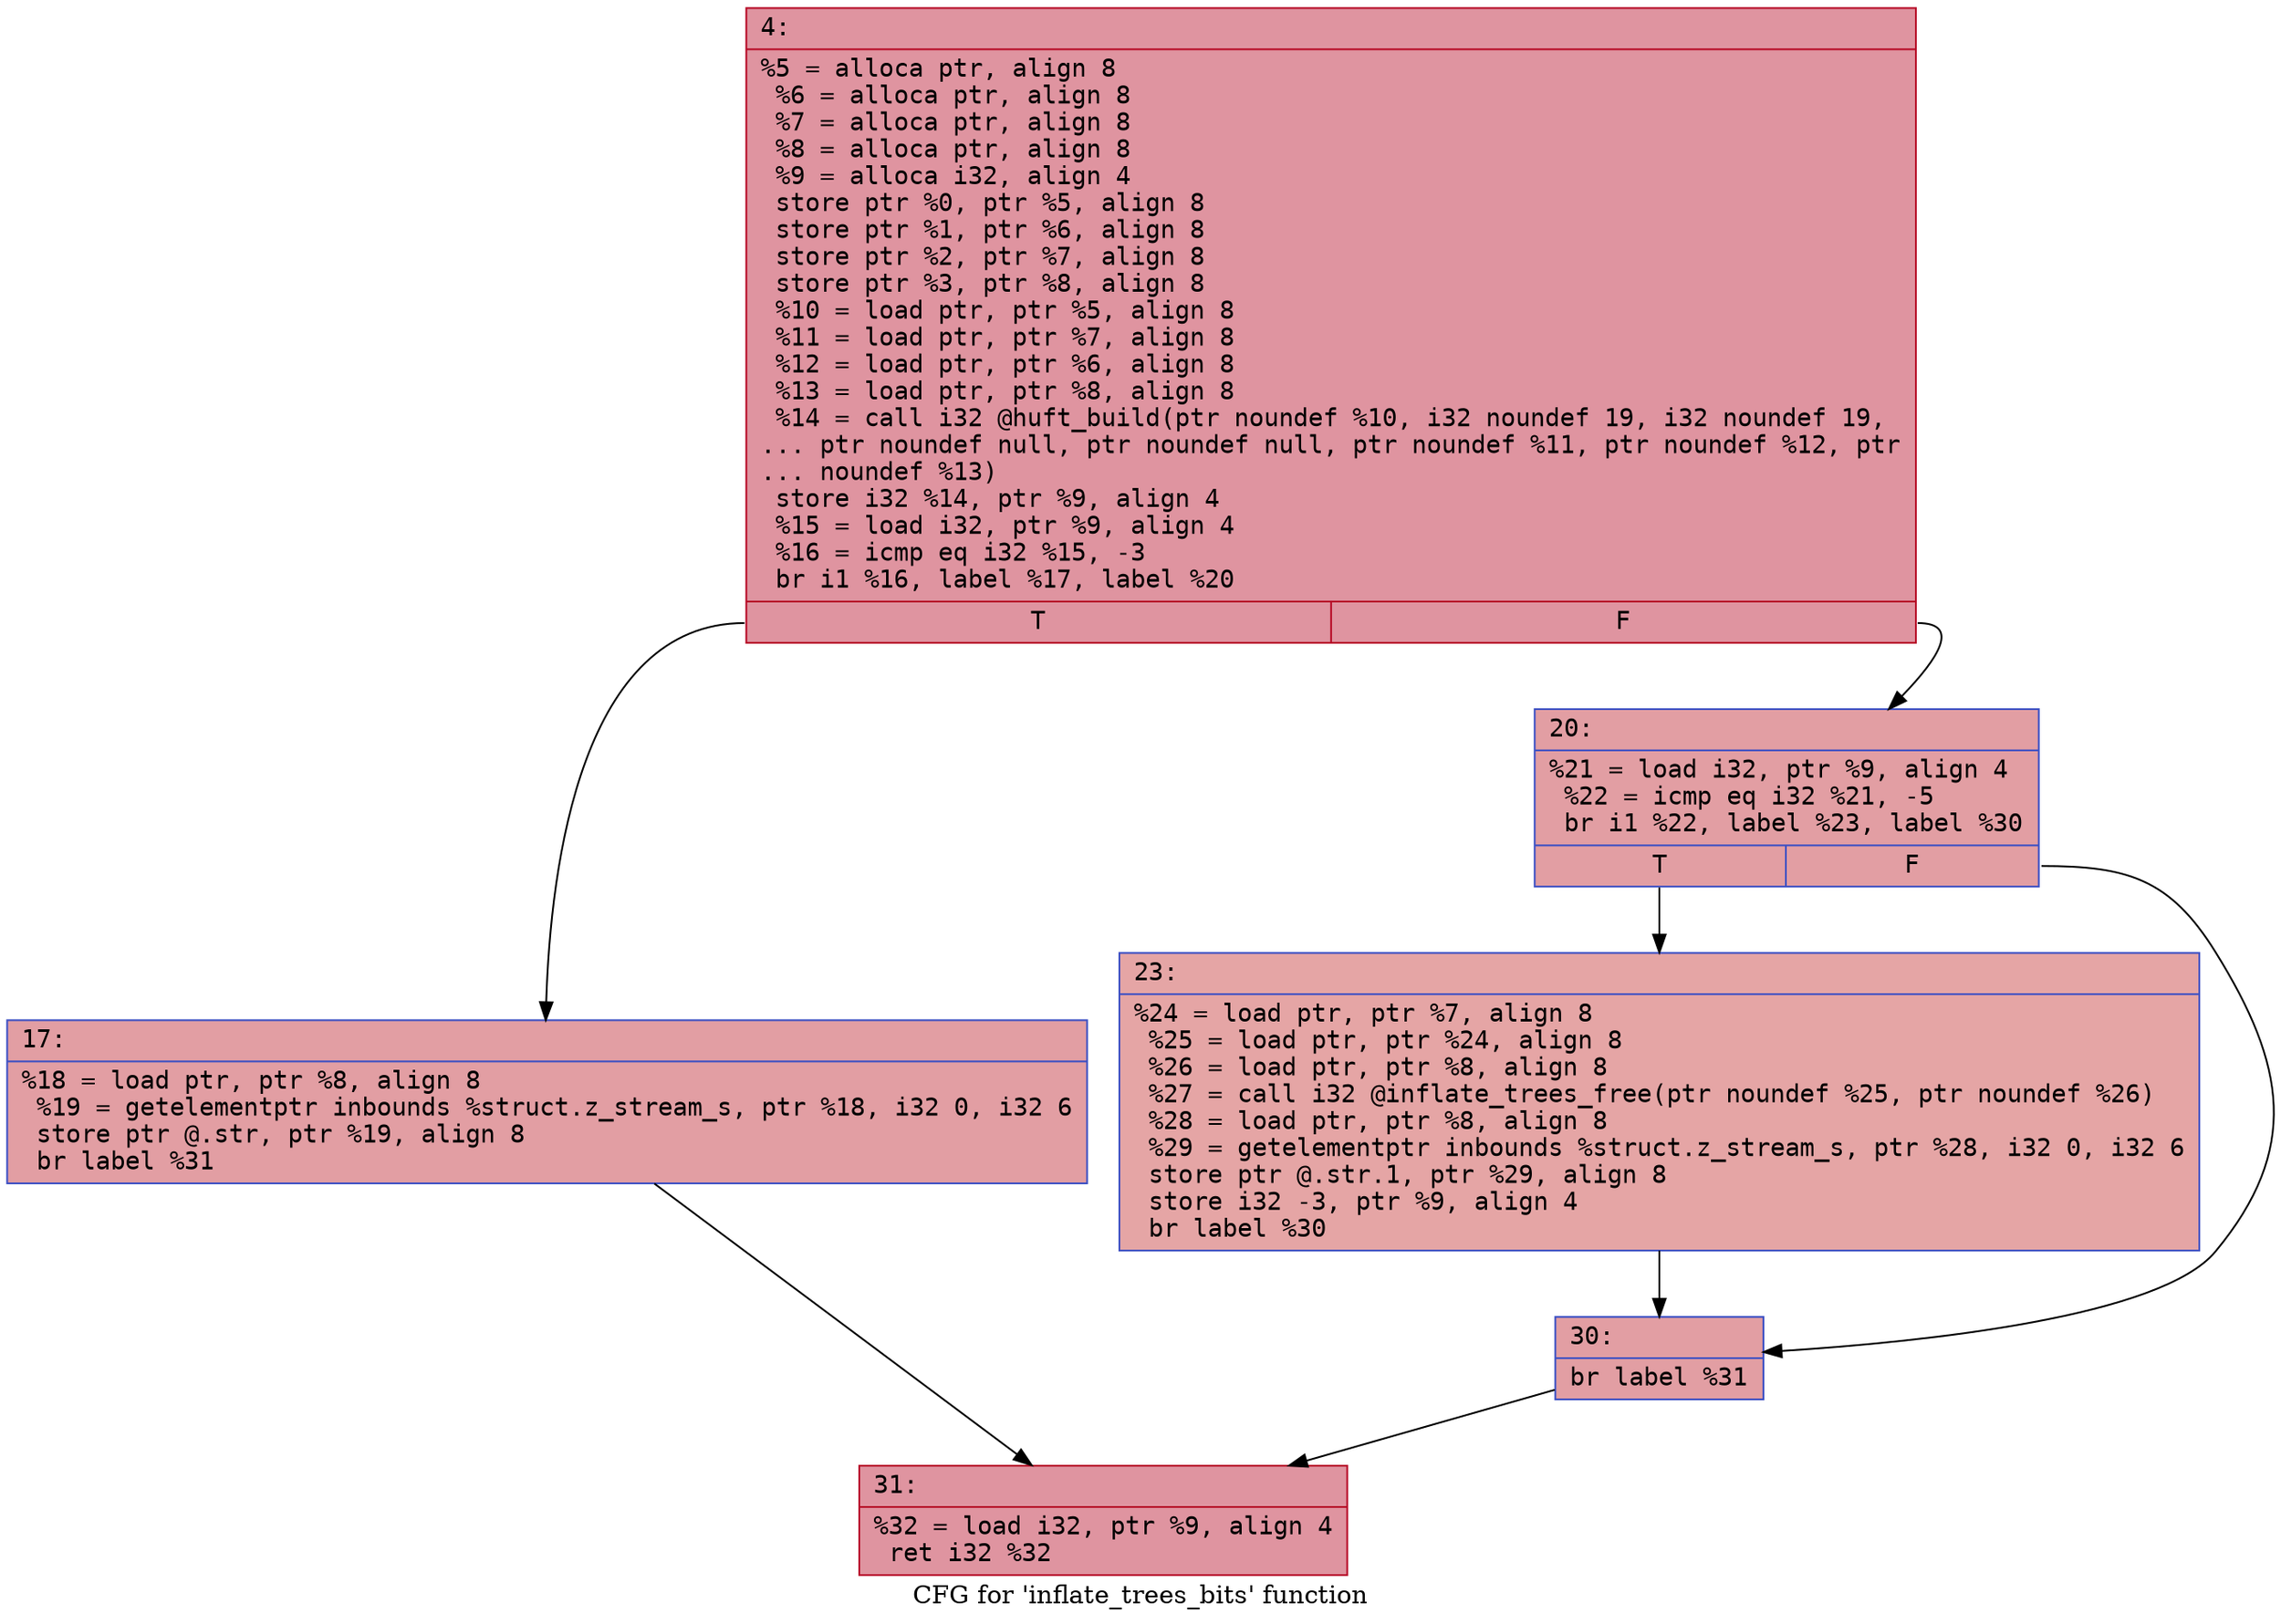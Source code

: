 digraph "CFG for 'inflate_trees_bits' function" {
	label="CFG for 'inflate_trees_bits' function";

	Node0x60000046d900 [shape=record,color="#b70d28ff", style=filled, fillcolor="#b70d2870" fontname="Courier",label="{4:\l|  %5 = alloca ptr, align 8\l  %6 = alloca ptr, align 8\l  %7 = alloca ptr, align 8\l  %8 = alloca ptr, align 8\l  %9 = alloca i32, align 4\l  store ptr %0, ptr %5, align 8\l  store ptr %1, ptr %6, align 8\l  store ptr %2, ptr %7, align 8\l  store ptr %3, ptr %8, align 8\l  %10 = load ptr, ptr %5, align 8\l  %11 = load ptr, ptr %7, align 8\l  %12 = load ptr, ptr %6, align 8\l  %13 = load ptr, ptr %8, align 8\l  %14 = call i32 @huft_build(ptr noundef %10, i32 noundef 19, i32 noundef 19,\l... ptr noundef null, ptr noundef null, ptr noundef %11, ptr noundef %12, ptr\l... noundef %13)\l  store i32 %14, ptr %9, align 4\l  %15 = load i32, ptr %9, align 4\l  %16 = icmp eq i32 %15, -3\l  br i1 %16, label %17, label %20\l|{<s0>T|<s1>F}}"];
	Node0x60000046d900:s0 -> Node0x60000046d950[tooltip="4 -> 17\nProbability 50.00%" ];
	Node0x60000046d900:s1 -> Node0x60000046d9a0[tooltip="4 -> 20\nProbability 50.00%" ];
	Node0x60000046d950 [shape=record,color="#3d50c3ff", style=filled, fillcolor="#be242e70" fontname="Courier",label="{17:\l|  %18 = load ptr, ptr %8, align 8\l  %19 = getelementptr inbounds %struct.z_stream_s, ptr %18, i32 0, i32 6\l  store ptr @.str, ptr %19, align 8\l  br label %31\l}"];
	Node0x60000046d950 -> Node0x60000046da90[tooltip="17 -> 31\nProbability 100.00%" ];
	Node0x60000046d9a0 [shape=record,color="#3d50c3ff", style=filled, fillcolor="#be242e70" fontname="Courier",label="{20:\l|  %21 = load i32, ptr %9, align 4\l  %22 = icmp eq i32 %21, -5\l  br i1 %22, label %23, label %30\l|{<s0>T|<s1>F}}"];
	Node0x60000046d9a0:s0 -> Node0x60000046d9f0[tooltip="20 -> 23\nProbability 50.00%" ];
	Node0x60000046d9a0:s1 -> Node0x60000046da40[tooltip="20 -> 30\nProbability 50.00%" ];
	Node0x60000046d9f0 [shape=record,color="#3d50c3ff", style=filled, fillcolor="#c5333470" fontname="Courier",label="{23:\l|  %24 = load ptr, ptr %7, align 8\l  %25 = load ptr, ptr %24, align 8\l  %26 = load ptr, ptr %8, align 8\l  %27 = call i32 @inflate_trees_free(ptr noundef %25, ptr noundef %26)\l  %28 = load ptr, ptr %8, align 8\l  %29 = getelementptr inbounds %struct.z_stream_s, ptr %28, i32 0, i32 6\l  store ptr @.str.1, ptr %29, align 8\l  store i32 -3, ptr %9, align 4\l  br label %30\l}"];
	Node0x60000046d9f0 -> Node0x60000046da40[tooltip="23 -> 30\nProbability 100.00%" ];
	Node0x60000046da40 [shape=record,color="#3d50c3ff", style=filled, fillcolor="#be242e70" fontname="Courier",label="{30:\l|  br label %31\l}"];
	Node0x60000046da40 -> Node0x60000046da90[tooltip="30 -> 31\nProbability 100.00%" ];
	Node0x60000046da90 [shape=record,color="#b70d28ff", style=filled, fillcolor="#b70d2870" fontname="Courier",label="{31:\l|  %32 = load i32, ptr %9, align 4\l  ret i32 %32\l}"];
}
